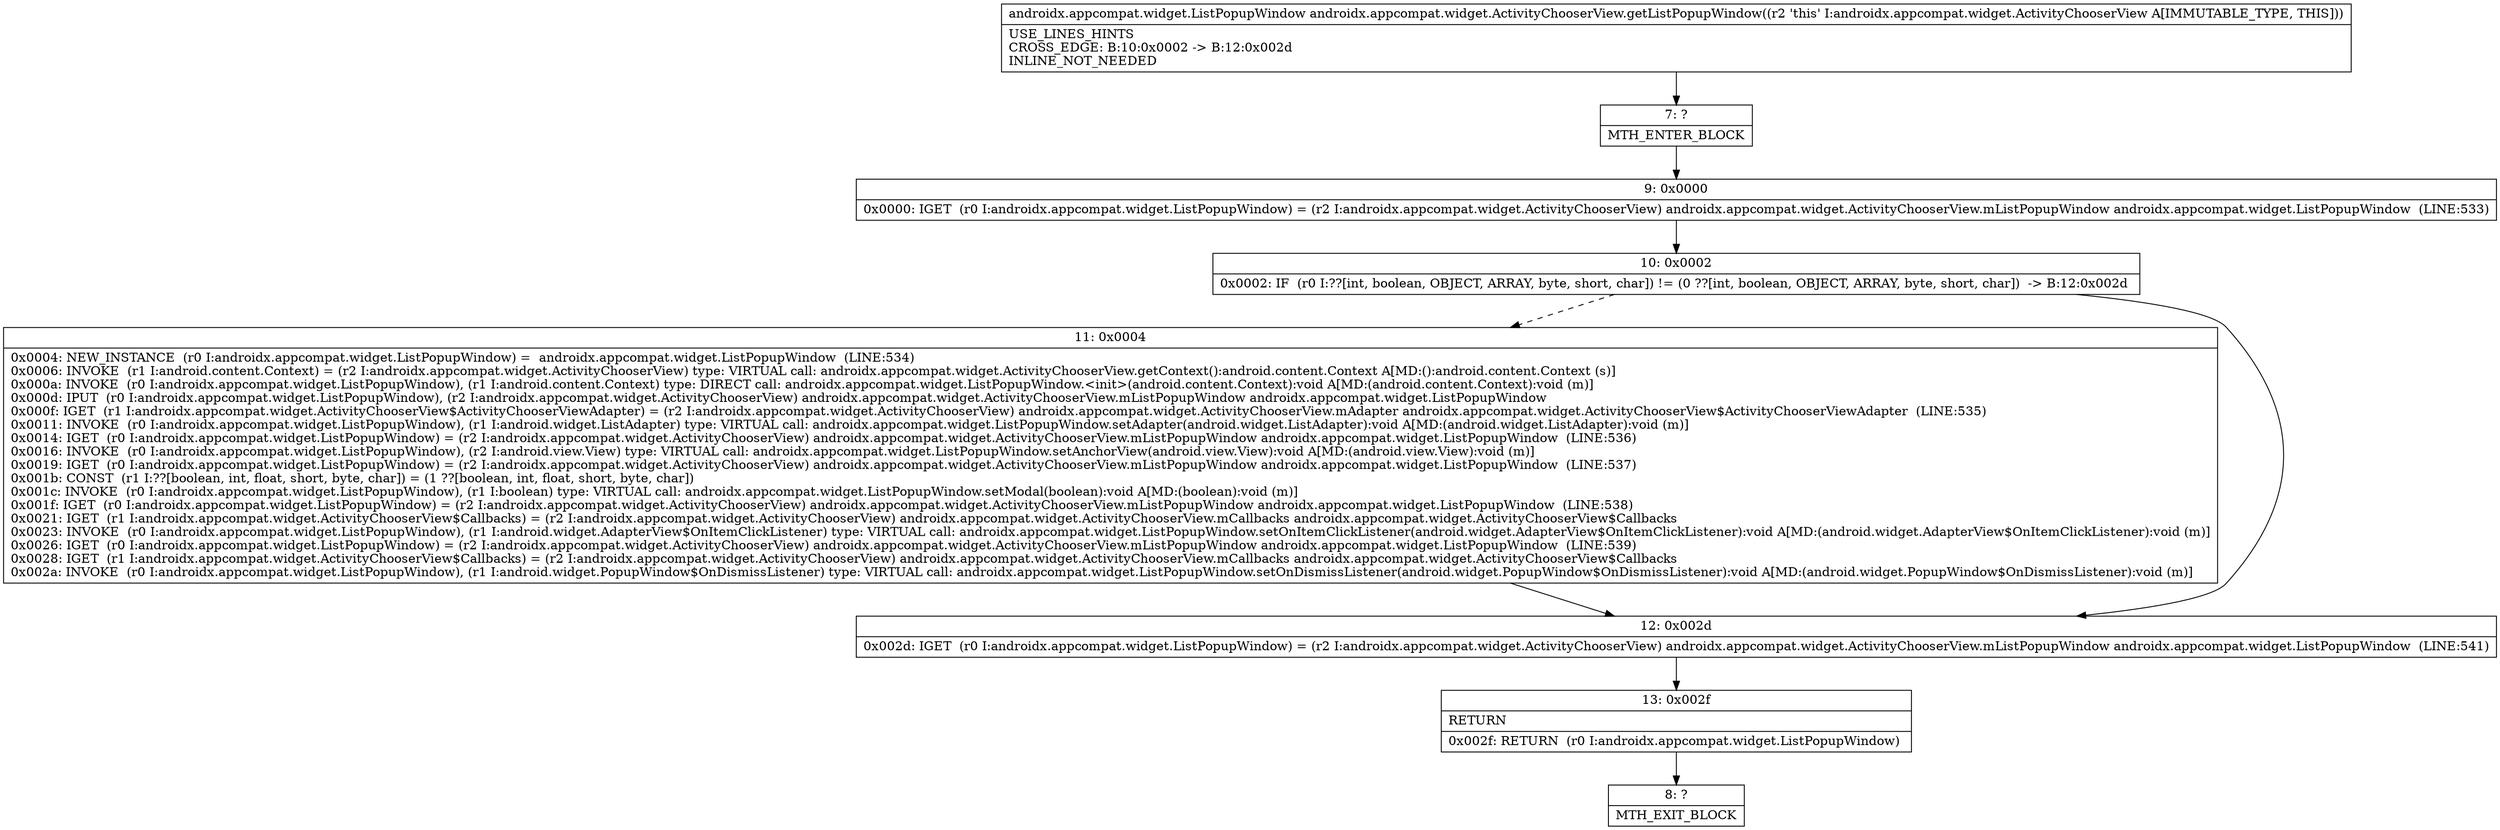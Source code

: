 digraph "CFG forandroidx.appcompat.widget.ActivityChooserView.getListPopupWindow()Landroidx\/appcompat\/widget\/ListPopupWindow;" {
Node_7 [shape=record,label="{7\:\ ?|MTH_ENTER_BLOCK\l}"];
Node_9 [shape=record,label="{9\:\ 0x0000|0x0000: IGET  (r0 I:androidx.appcompat.widget.ListPopupWindow) = (r2 I:androidx.appcompat.widget.ActivityChooserView) androidx.appcompat.widget.ActivityChooserView.mListPopupWindow androidx.appcompat.widget.ListPopupWindow  (LINE:533)\l}"];
Node_10 [shape=record,label="{10\:\ 0x0002|0x0002: IF  (r0 I:??[int, boolean, OBJECT, ARRAY, byte, short, char]) != (0 ??[int, boolean, OBJECT, ARRAY, byte, short, char])  \-\> B:12:0x002d \l}"];
Node_11 [shape=record,label="{11\:\ 0x0004|0x0004: NEW_INSTANCE  (r0 I:androidx.appcompat.widget.ListPopupWindow) =  androidx.appcompat.widget.ListPopupWindow  (LINE:534)\l0x0006: INVOKE  (r1 I:android.content.Context) = (r2 I:androidx.appcompat.widget.ActivityChooserView) type: VIRTUAL call: androidx.appcompat.widget.ActivityChooserView.getContext():android.content.Context A[MD:():android.content.Context (s)]\l0x000a: INVOKE  (r0 I:androidx.appcompat.widget.ListPopupWindow), (r1 I:android.content.Context) type: DIRECT call: androidx.appcompat.widget.ListPopupWindow.\<init\>(android.content.Context):void A[MD:(android.content.Context):void (m)]\l0x000d: IPUT  (r0 I:androidx.appcompat.widget.ListPopupWindow), (r2 I:androidx.appcompat.widget.ActivityChooserView) androidx.appcompat.widget.ActivityChooserView.mListPopupWindow androidx.appcompat.widget.ListPopupWindow \l0x000f: IGET  (r1 I:androidx.appcompat.widget.ActivityChooserView$ActivityChooserViewAdapter) = (r2 I:androidx.appcompat.widget.ActivityChooserView) androidx.appcompat.widget.ActivityChooserView.mAdapter androidx.appcompat.widget.ActivityChooserView$ActivityChooserViewAdapter  (LINE:535)\l0x0011: INVOKE  (r0 I:androidx.appcompat.widget.ListPopupWindow), (r1 I:android.widget.ListAdapter) type: VIRTUAL call: androidx.appcompat.widget.ListPopupWindow.setAdapter(android.widget.ListAdapter):void A[MD:(android.widget.ListAdapter):void (m)]\l0x0014: IGET  (r0 I:androidx.appcompat.widget.ListPopupWindow) = (r2 I:androidx.appcompat.widget.ActivityChooserView) androidx.appcompat.widget.ActivityChooserView.mListPopupWindow androidx.appcompat.widget.ListPopupWindow  (LINE:536)\l0x0016: INVOKE  (r0 I:androidx.appcompat.widget.ListPopupWindow), (r2 I:android.view.View) type: VIRTUAL call: androidx.appcompat.widget.ListPopupWindow.setAnchorView(android.view.View):void A[MD:(android.view.View):void (m)]\l0x0019: IGET  (r0 I:androidx.appcompat.widget.ListPopupWindow) = (r2 I:androidx.appcompat.widget.ActivityChooserView) androidx.appcompat.widget.ActivityChooserView.mListPopupWindow androidx.appcompat.widget.ListPopupWindow  (LINE:537)\l0x001b: CONST  (r1 I:??[boolean, int, float, short, byte, char]) = (1 ??[boolean, int, float, short, byte, char]) \l0x001c: INVOKE  (r0 I:androidx.appcompat.widget.ListPopupWindow), (r1 I:boolean) type: VIRTUAL call: androidx.appcompat.widget.ListPopupWindow.setModal(boolean):void A[MD:(boolean):void (m)]\l0x001f: IGET  (r0 I:androidx.appcompat.widget.ListPopupWindow) = (r2 I:androidx.appcompat.widget.ActivityChooserView) androidx.appcompat.widget.ActivityChooserView.mListPopupWindow androidx.appcompat.widget.ListPopupWindow  (LINE:538)\l0x0021: IGET  (r1 I:androidx.appcompat.widget.ActivityChooserView$Callbacks) = (r2 I:androidx.appcompat.widget.ActivityChooserView) androidx.appcompat.widget.ActivityChooserView.mCallbacks androidx.appcompat.widget.ActivityChooserView$Callbacks \l0x0023: INVOKE  (r0 I:androidx.appcompat.widget.ListPopupWindow), (r1 I:android.widget.AdapterView$OnItemClickListener) type: VIRTUAL call: androidx.appcompat.widget.ListPopupWindow.setOnItemClickListener(android.widget.AdapterView$OnItemClickListener):void A[MD:(android.widget.AdapterView$OnItemClickListener):void (m)]\l0x0026: IGET  (r0 I:androidx.appcompat.widget.ListPopupWindow) = (r2 I:androidx.appcompat.widget.ActivityChooserView) androidx.appcompat.widget.ActivityChooserView.mListPopupWindow androidx.appcompat.widget.ListPopupWindow  (LINE:539)\l0x0028: IGET  (r1 I:androidx.appcompat.widget.ActivityChooserView$Callbacks) = (r2 I:androidx.appcompat.widget.ActivityChooserView) androidx.appcompat.widget.ActivityChooserView.mCallbacks androidx.appcompat.widget.ActivityChooserView$Callbacks \l0x002a: INVOKE  (r0 I:androidx.appcompat.widget.ListPopupWindow), (r1 I:android.widget.PopupWindow$OnDismissListener) type: VIRTUAL call: androidx.appcompat.widget.ListPopupWindow.setOnDismissListener(android.widget.PopupWindow$OnDismissListener):void A[MD:(android.widget.PopupWindow$OnDismissListener):void (m)]\l}"];
Node_12 [shape=record,label="{12\:\ 0x002d|0x002d: IGET  (r0 I:androidx.appcompat.widget.ListPopupWindow) = (r2 I:androidx.appcompat.widget.ActivityChooserView) androidx.appcompat.widget.ActivityChooserView.mListPopupWindow androidx.appcompat.widget.ListPopupWindow  (LINE:541)\l}"];
Node_13 [shape=record,label="{13\:\ 0x002f|RETURN\l|0x002f: RETURN  (r0 I:androidx.appcompat.widget.ListPopupWindow) \l}"];
Node_8 [shape=record,label="{8\:\ ?|MTH_EXIT_BLOCK\l}"];
MethodNode[shape=record,label="{androidx.appcompat.widget.ListPopupWindow androidx.appcompat.widget.ActivityChooserView.getListPopupWindow((r2 'this' I:androidx.appcompat.widget.ActivityChooserView A[IMMUTABLE_TYPE, THIS]))  | USE_LINES_HINTS\lCROSS_EDGE: B:10:0x0002 \-\> B:12:0x002d\lINLINE_NOT_NEEDED\l}"];
MethodNode -> Node_7;Node_7 -> Node_9;
Node_9 -> Node_10;
Node_10 -> Node_11[style=dashed];
Node_10 -> Node_12;
Node_11 -> Node_12;
Node_12 -> Node_13;
Node_13 -> Node_8;
}

